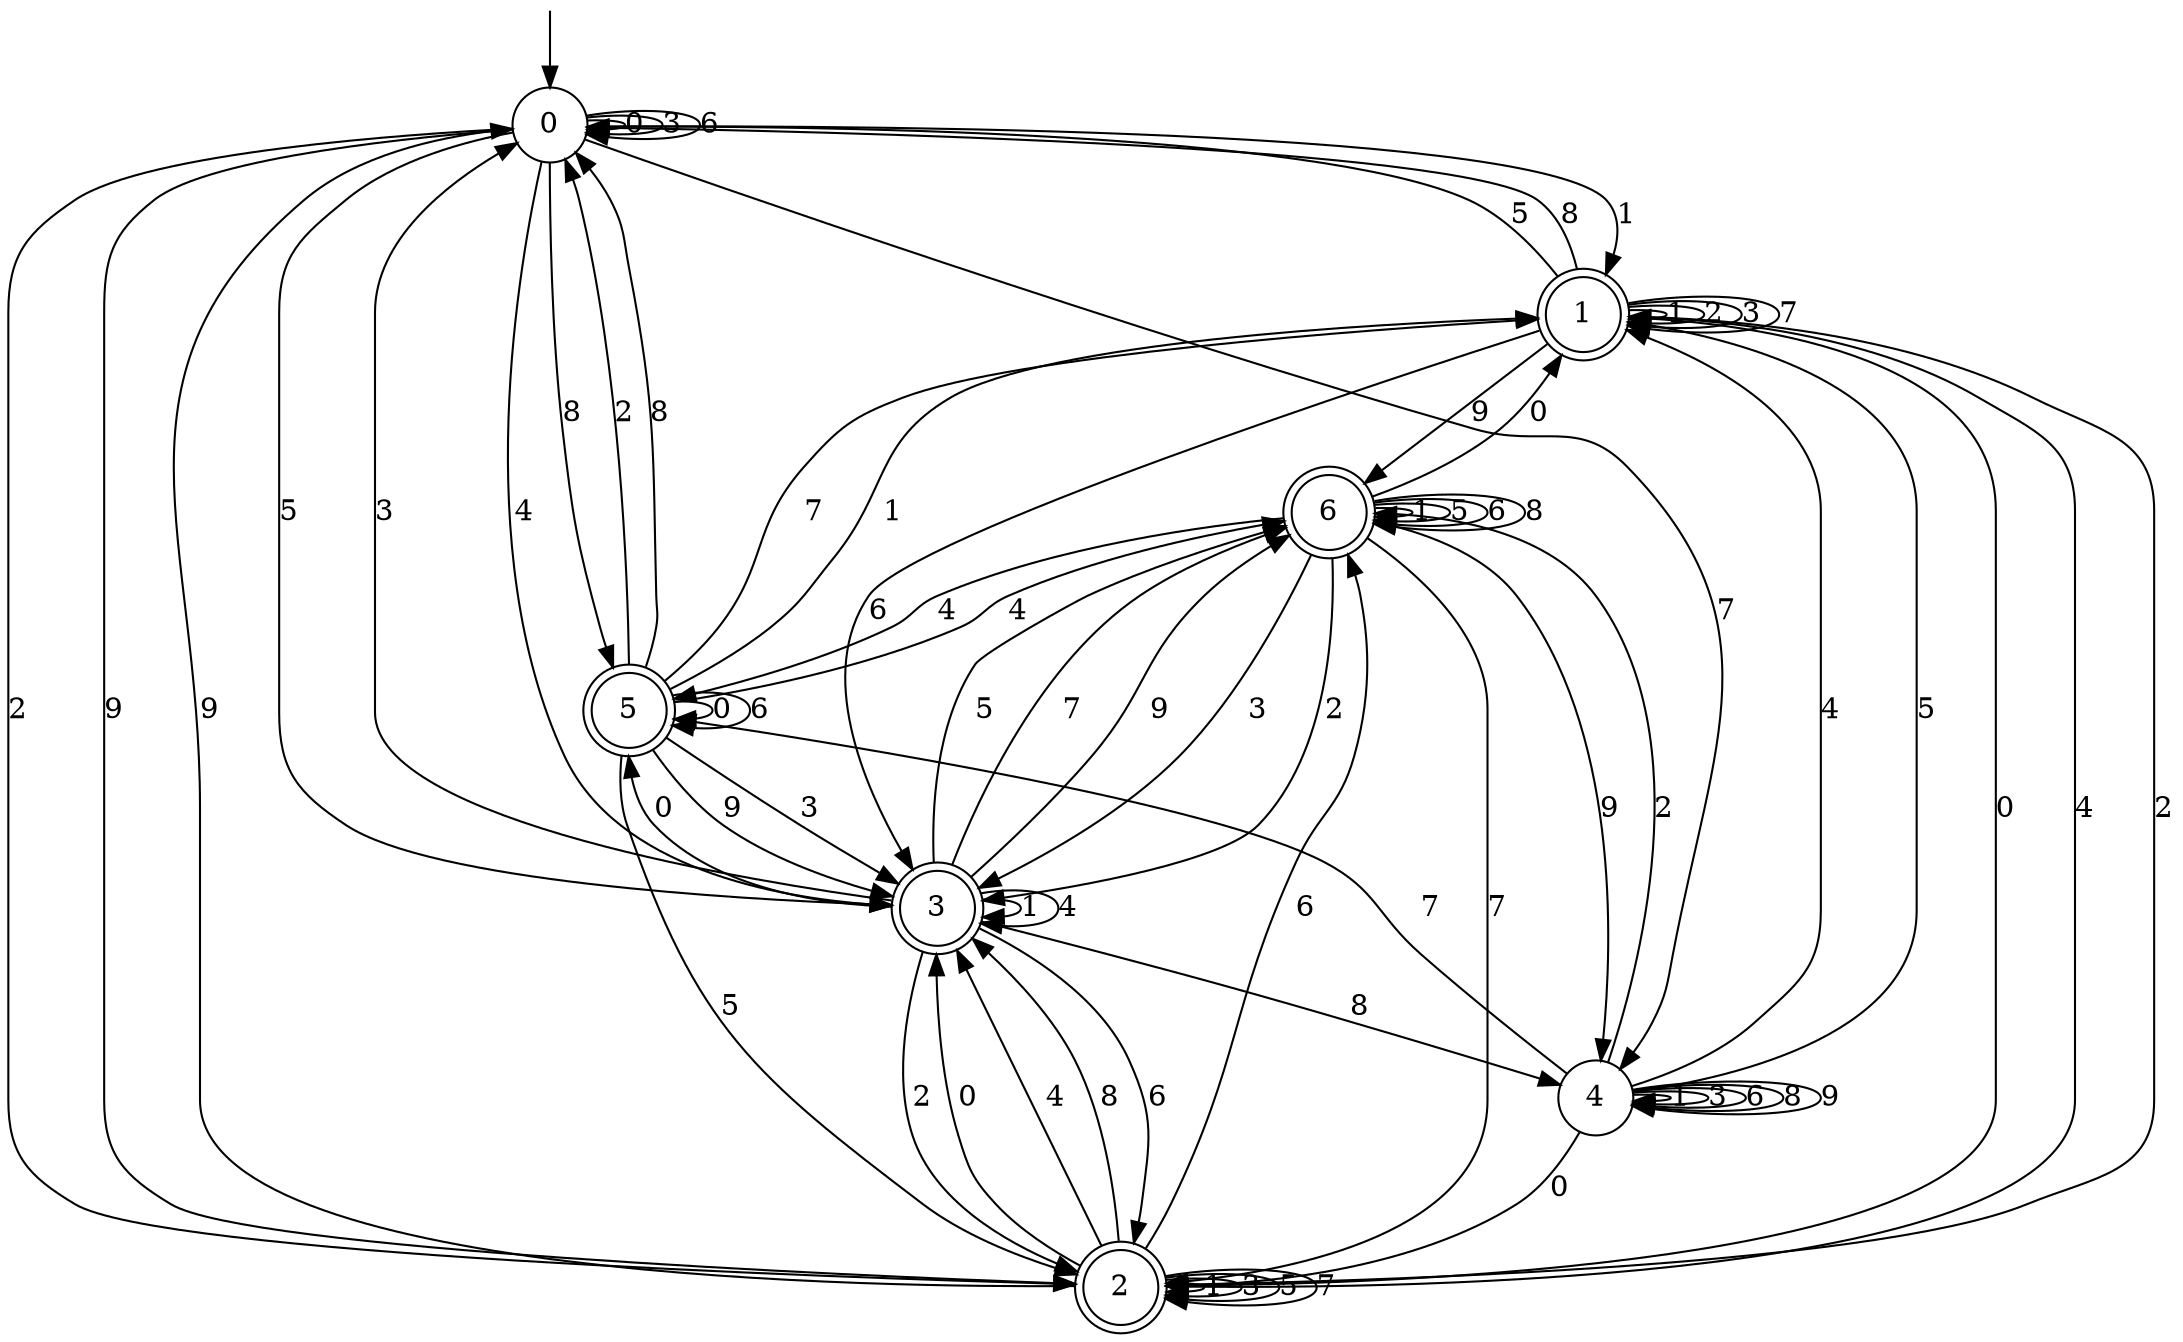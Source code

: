 digraph g {

	s0 [shape="circle" label="0"];
	s1 [shape="doublecircle" label="1"];
	s2 [shape="doublecircle" label="2"];
	s3 [shape="doublecircle" label="3"];
	s4 [shape="circle" label="4"];
	s5 [shape="doublecircle" label="5"];
	s6 [shape="doublecircle" label="6"];
	s0 -> s0 [label="0"];
	s0 -> s1 [label="1"];
	s0 -> s2 [label="2"];
	s0 -> s0 [label="3"];
	s0 -> s3 [label="4"];
	s0 -> s3 [label="5"];
	s0 -> s0 [label="6"];
	s0 -> s4 [label="7"];
	s0 -> s5 [label="8"];
	s0 -> s2 [label="9"];
	s1 -> s2 [label="0"];
	s1 -> s1 [label="1"];
	s1 -> s1 [label="2"];
	s1 -> s1 [label="3"];
	s1 -> s2 [label="4"];
	s1 -> s0 [label="5"];
	s1 -> s3 [label="6"];
	s1 -> s1 [label="7"];
	s1 -> s0 [label="8"];
	s1 -> s6 [label="9"];
	s2 -> s3 [label="0"];
	s2 -> s2 [label="1"];
	s2 -> s1 [label="2"];
	s2 -> s2 [label="3"];
	s2 -> s3 [label="4"];
	s2 -> s2 [label="5"];
	s2 -> s6 [label="6"];
	s2 -> s2 [label="7"];
	s2 -> s3 [label="8"];
	s2 -> s0 [label="9"];
	s3 -> s5 [label="0"];
	s3 -> s3 [label="1"];
	s3 -> s2 [label="2"];
	s3 -> s0 [label="3"];
	s3 -> s3 [label="4"];
	s3 -> s6 [label="5"];
	s3 -> s2 [label="6"];
	s3 -> s6 [label="7"];
	s3 -> s4 [label="8"];
	s3 -> s6 [label="9"];
	s4 -> s2 [label="0"];
	s4 -> s4 [label="1"];
	s4 -> s6 [label="2"];
	s4 -> s4 [label="3"];
	s4 -> s1 [label="4"];
	s4 -> s1 [label="5"];
	s4 -> s4 [label="6"];
	s4 -> s5 [label="7"];
	s4 -> s4 [label="8"];
	s4 -> s4 [label="9"];
	s5 -> s5 [label="0"];
	s5 -> s1 [label="1"];
	s5 -> s0 [label="2"];
	s5 -> s3 [label="3"];
	s5 -> s6 [label="4"];
	s5 -> s2 [label="5"];
	s5 -> s5 [label="6"];
	s5 -> s1 [label="7"];
	s5 -> s0 [label="8"];
	s5 -> s3 [label="9"];
	s6 -> s1 [label="0"];
	s6 -> s6 [label="1"];
	s6 -> s3 [label="2"];
	s6 -> s3 [label="3"];
	s6 -> s5 [label="4"];
	s6 -> s6 [label="5"];
	s6 -> s6 [label="6"];
	s6 -> s2 [label="7"];
	s6 -> s6 [label="8"];
	s6 -> s4 [label="9"];

__start0 [label="" shape="none" width="0" height="0"];
__start0 -> s0;

}
